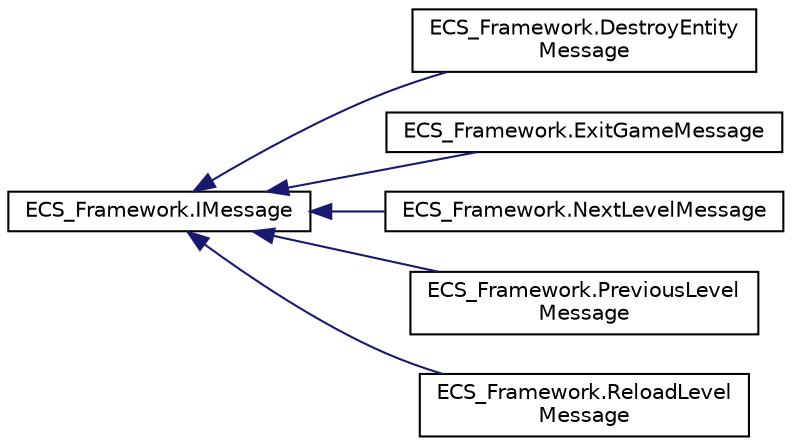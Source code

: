 digraph "Graphical Class Hierarchy"
{
 // LATEX_PDF_SIZE
  edge [fontname="Helvetica",fontsize="10",labelfontname="Helvetica",labelfontsize="10"];
  node [fontname="Helvetica",fontsize="10",shape=record];
  rankdir="LR";
  Node0 [label="ECS_Framework.IMessage",height=0.2,width=0.4,color="black", fillcolor="white", style="filled",URL="$interfaceECS__Framework_1_1IMessage.html",tooltip="Represents a message that can be published and subscribed to."];
  Node0 -> Node1 [dir="back",color="midnightblue",fontsize="10",style="solid",fontname="Helvetica"];
  Node1 [label="ECS_Framework.DestroyEntity\lMessage",height=0.2,width=0.4,color="black", fillcolor="white", style="filled",URL="$classECS__Framework_1_1DestroyEntityMessage.html",tooltip="Represents a message that indicates an entity should be destroyed. Implements the IMessage interface ..."];
  Node0 -> Node2 [dir="back",color="midnightblue",fontsize="10",style="solid",fontname="Helvetica"];
  Node2 [label="ECS_Framework.ExitGameMessage",height=0.2,width=0.4,color="black", fillcolor="white", style="filled",URL="$classECS__Framework_1_1ExitGameMessage.html",tooltip="Represents a message that indicates the game should exit. Implements the IMessage interface for use w..."];
  Node0 -> Node3 [dir="back",color="midnightblue",fontsize="10",style="solid",fontname="Helvetica"];
  Node3 [label="ECS_Framework.NextLevelMessage",height=0.2,width=0.4,color="black", fillcolor="white", style="filled",URL="$classECS__Framework_1_1NextLevelMessage.html",tooltip="Represents a message that indicates the game should proceed to the next level. Implements the IMessag..."];
  Node0 -> Node4 [dir="back",color="midnightblue",fontsize="10",style="solid",fontname="Helvetica"];
  Node4 [label="ECS_Framework.PreviousLevel\lMessage",height=0.2,width=0.4,color="black", fillcolor="white", style="filled",URL="$classECS__Framework_1_1PreviousLevelMessage.html",tooltip="Represents a message that indicates the game should revert to the previous level. Implements the IMes..."];
  Node0 -> Node5 [dir="back",color="midnightblue",fontsize="10",style="solid",fontname="Helvetica"];
  Node5 [label="ECS_Framework.ReloadLevel\lMessage",height=0.2,width=0.4,color="black", fillcolor="white", style="filled",URL="$classECS__Framework_1_1ReloadLevelMessage.html",tooltip="Represents a message that indicates the current game level should be reloaded. Implements the IMessag..."];
}
